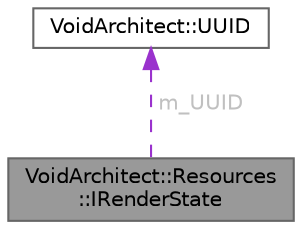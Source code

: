 digraph "VoidArchitect::Resources::IRenderState"
{
 // LATEX_PDF_SIZE
  bgcolor="transparent";
  edge [fontname=Helvetica,fontsize=10,labelfontname=Helvetica,labelfontsize=10];
  node [fontname=Helvetica,fontsize=10,shape=box,height=0.2,width=0.4];
  Node1 [id="Node000001",label="VoidArchitect::Resources\l::IRenderState",height=0.2,width=0.4,color="gray40", fillcolor="grey60", style="filled", fontcolor="black",tooltip=" "];
  Node2 -> Node1 [id="edge1_Node000001_Node000002",dir="back",color="darkorchid3",style="dashed",tooltip=" ",label=<<TABLE CELLBORDER="0" BORDER="0"><TR><TD VALIGN="top" ALIGN="LEFT" CELLPADDING="1" CELLSPACING="0">m_UUID</TD></TR>
</TABLE>> ,fontcolor="grey" ];
  Node2 [id="Node000002",label="VoidArchitect::UUID",height=0.2,width=0.4,color="gray40", fillcolor="white", style="filled",URL="$class_void_architect_1_1_u_u_i_d.html",tooltip=" "];
}
